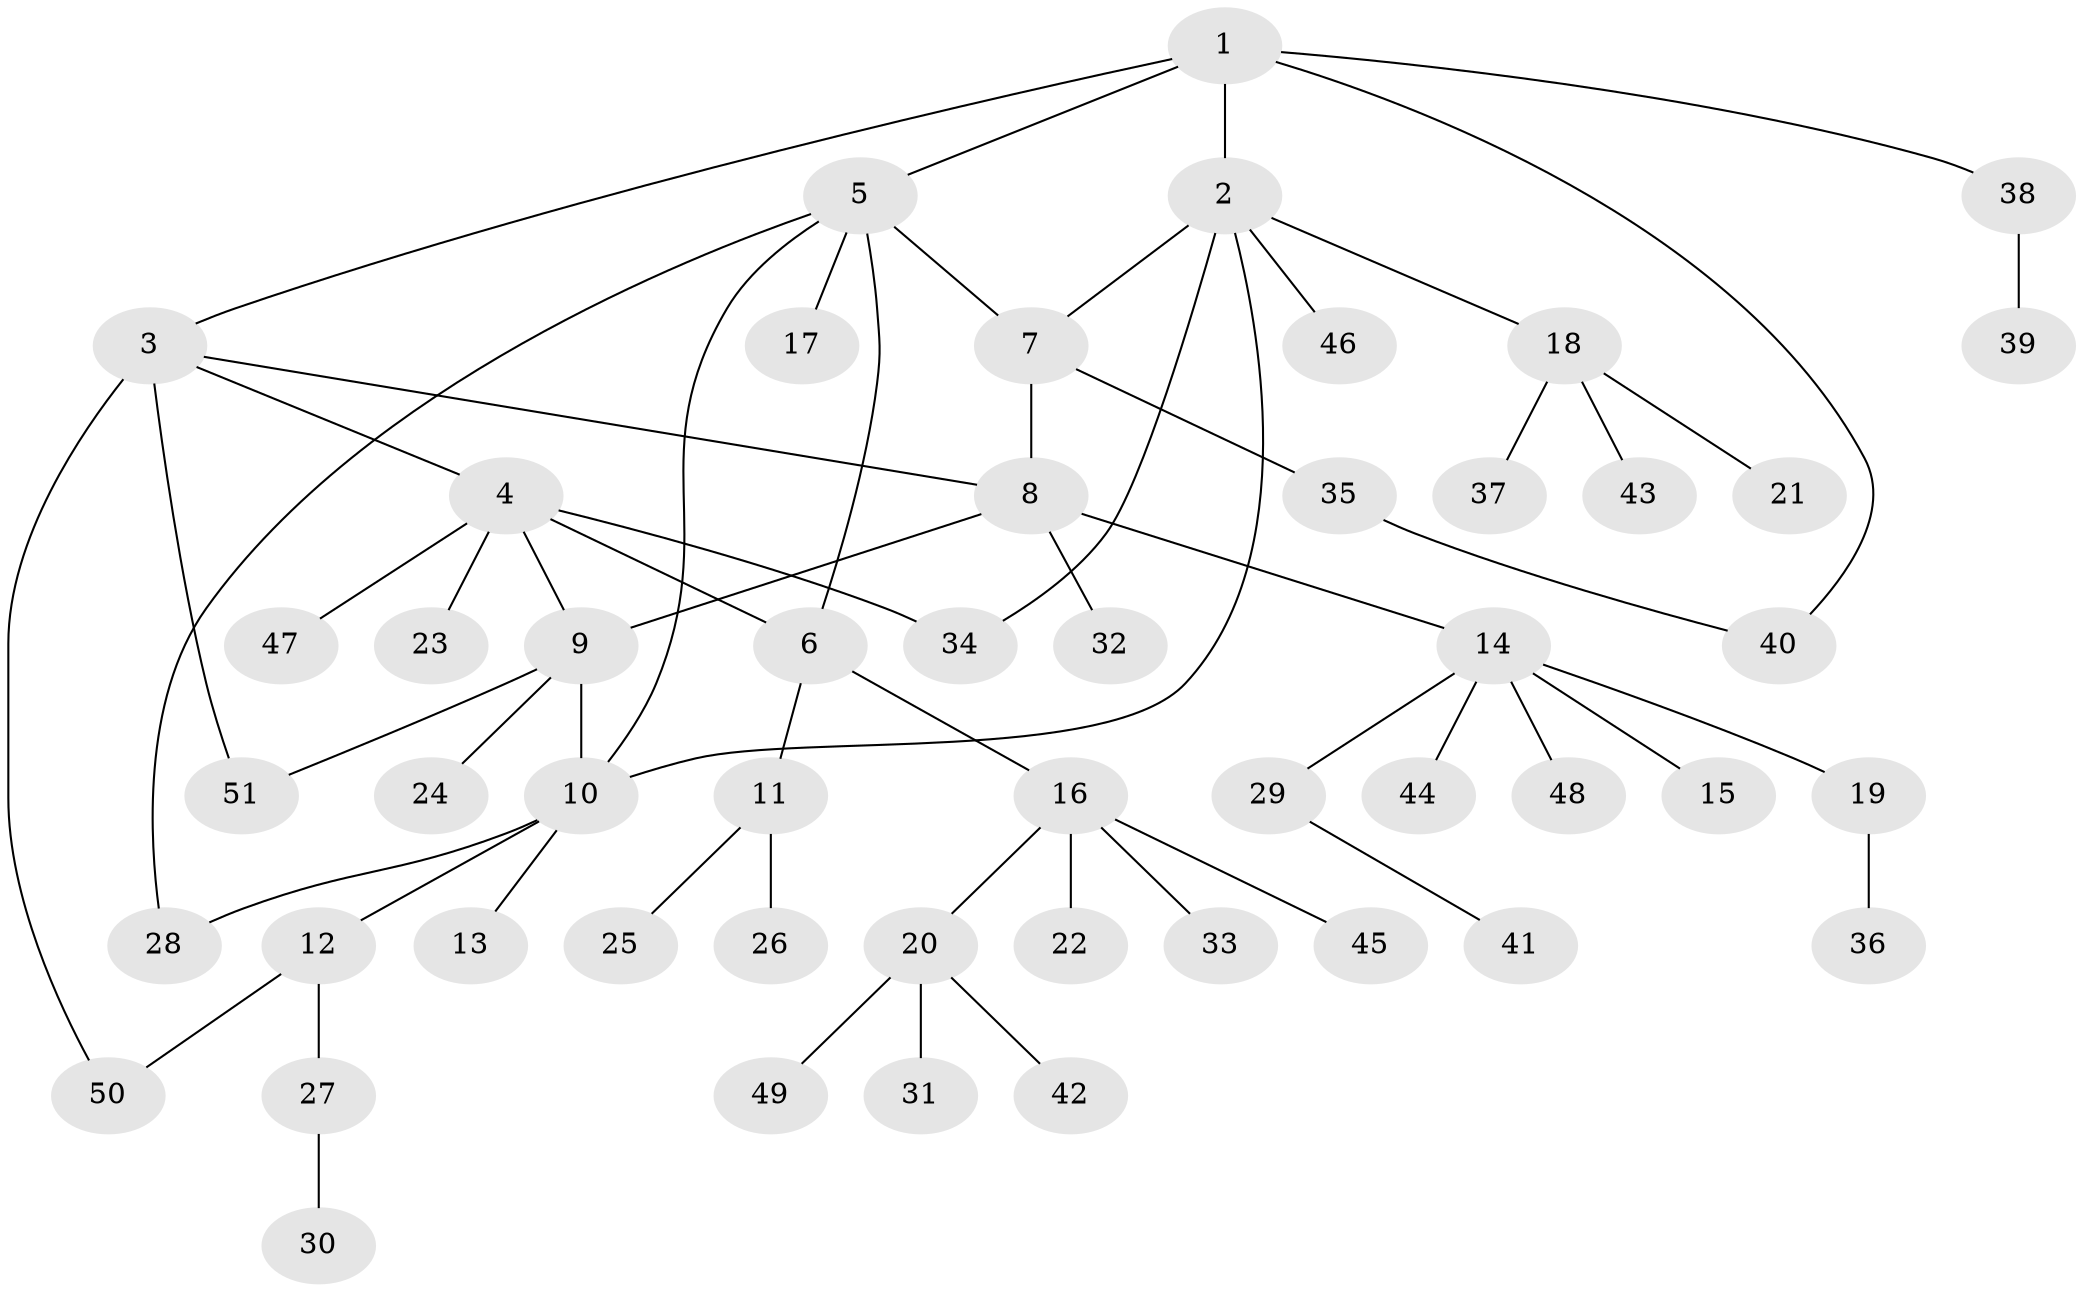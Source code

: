 // coarse degree distribution, {4: 0.23076923076923078, 1: 0.46153846153846156, 3: 0.11538461538461539, 5: 0.11538461538461539, 8: 0.038461538461538464, 2: 0.038461538461538464}
// Generated by graph-tools (version 1.1) at 2025/37/03/04/25 23:37:41]
// undirected, 51 vertices, 61 edges
graph export_dot {
  node [color=gray90,style=filled];
  1;
  2;
  3;
  4;
  5;
  6;
  7;
  8;
  9;
  10;
  11;
  12;
  13;
  14;
  15;
  16;
  17;
  18;
  19;
  20;
  21;
  22;
  23;
  24;
  25;
  26;
  27;
  28;
  29;
  30;
  31;
  32;
  33;
  34;
  35;
  36;
  37;
  38;
  39;
  40;
  41;
  42;
  43;
  44;
  45;
  46;
  47;
  48;
  49;
  50;
  51;
  1 -- 2;
  1 -- 3;
  1 -- 5;
  1 -- 38;
  1 -- 40;
  2 -- 7;
  2 -- 10;
  2 -- 18;
  2 -- 34;
  2 -- 46;
  3 -- 4;
  3 -- 8;
  3 -- 50;
  3 -- 51;
  4 -- 6;
  4 -- 9;
  4 -- 23;
  4 -- 34;
  4 -- 47;
  5 -- 6;
  5 -- 7;
  5 -- 10;
  5 -- 17;
  5 -- 28;
  6 -- 11;
  6 -- 16;
  7 -- 8;
  7 -- 35;
  8 -- 9;
  8 -- 14;
  8 -- 32;
  9 -- 10;
  9 -- 24;
  9 -- 51;
  10 -- 12;
  10 -- 13;
  10 -- 28;
  11 -- 25;
  11 -- 26;
  12 -- 27;
  12 -- 50;
  14 -- 15;
  14 -- 19;
  14 -- 29;
  14 -- 44;
  14 -- 48;
  16 -- 20;
  16 -- 22;
  16 -- 33;
  16 -- 45;
  18 -- 21;
  18 -- 37;
  18 -- 43;
  19 -- 36;
  20 -- 31;
  20 -- 42;
  20 -- 49;
  27 -- 30;
  29 -- 41;
  35 -- 40;
  38 -- 39;
}
